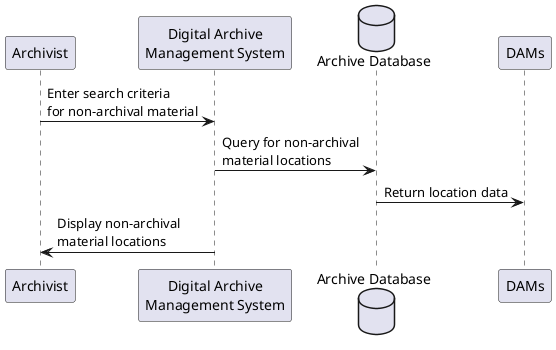 @startuml
participant Archivist as archivist
participant "Digital Archive\nManagement System" as DAMS
database "Archive Database" as DB

archivist -> DAMS : Enter search criteria\nfor non-archival material
DAMS -> DB : Query for non-archival\nmaterial locations
DB -> DAMs : Return location data
DAMS -> archivist : Display non-archival\nmaterial locations
@enduml